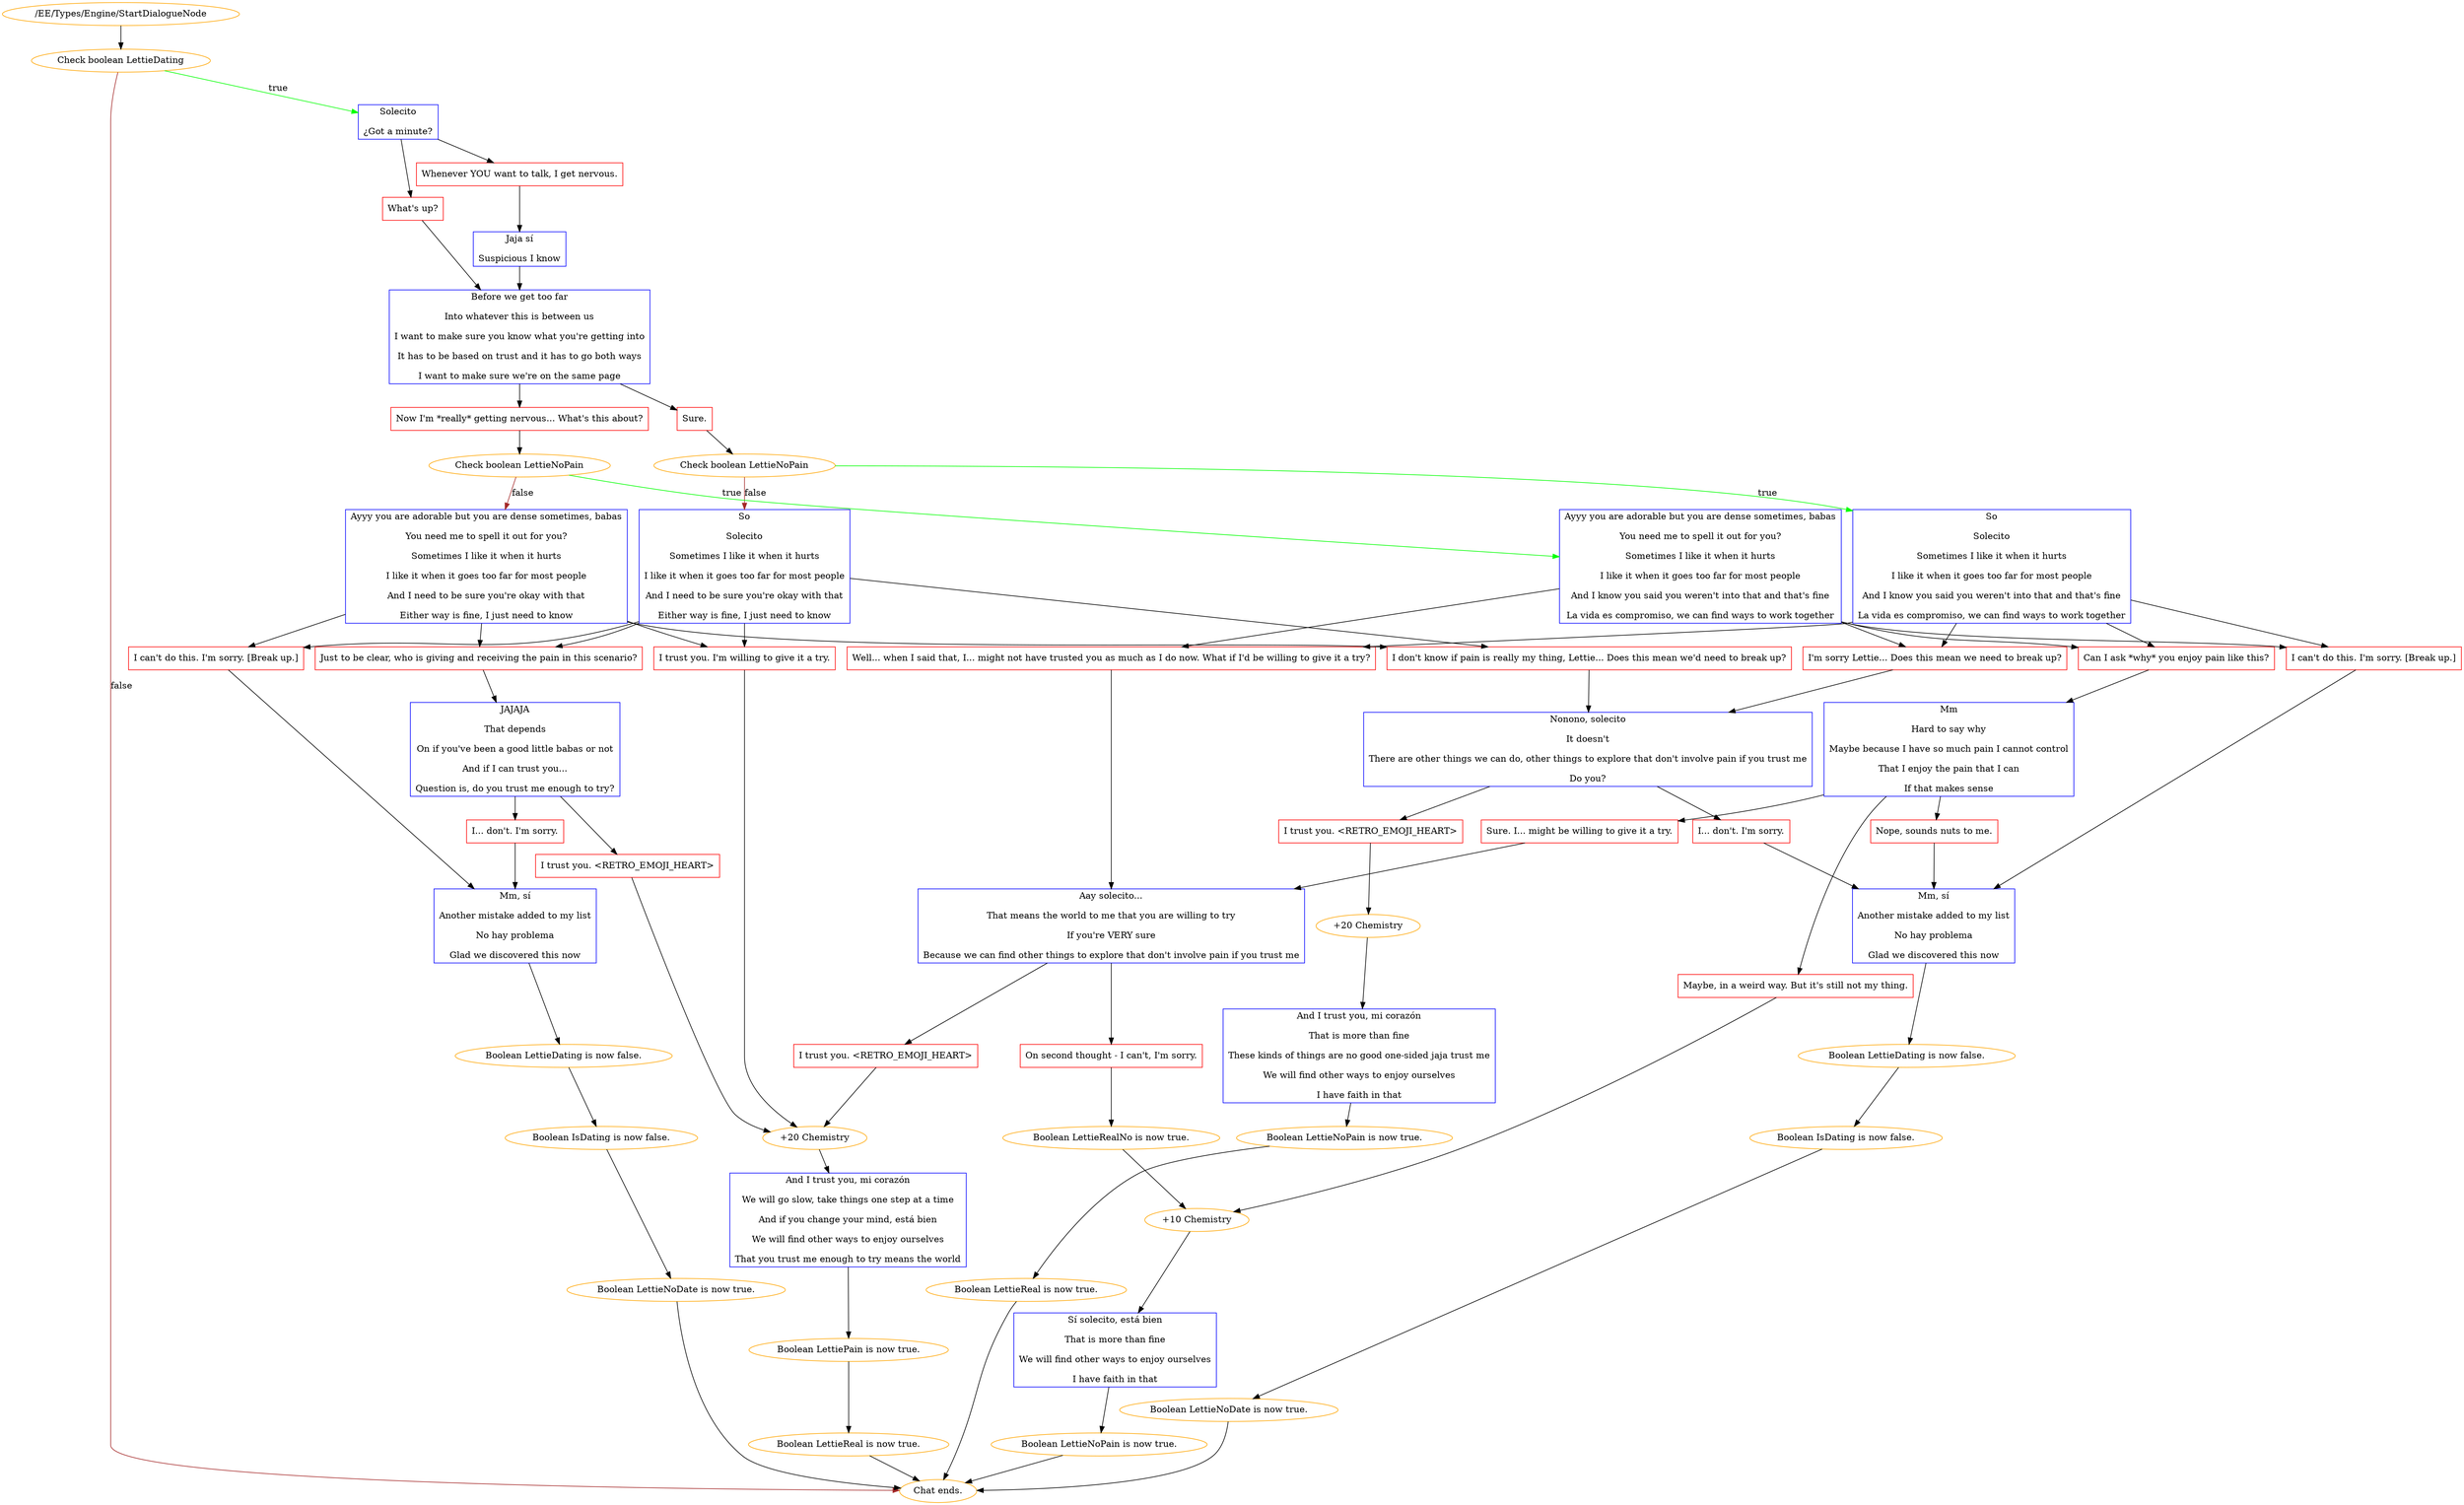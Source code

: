 digraph {
	2189 [label="/EE/Types/Engine/StartDialogueNode",color=orange];
		2189 -> 2190;
	2190 [label="Check boolean LettieDating",color=orange];
		2190 -> 2192 [label=true,color=green];
		2190 -> "Chat ends." [label=false,color=brown];
	2192 [label="Solecito
¿Got a minute?",shape=box,color=blue];
		2192 -> 2193;
		2192 -> 2194;
	"Chat ends." [color=orange];
	2193 [label="What's up?",shape=box,color=red];
		2193 -> 2196;
	2194 [label="Whenever YOU want to talk, I get nervous.",shape=box,color=red];
		2194 -> 2195;
	2196 [label="Before we get too far
Into whatever this is between us
I want to make sure you know what you're getting into
It has to be based on trust and it has to go both ways
I want to make sure we're on the same page",shape=box,color=blue];
		2196 -> 2197;
		2196 -> 2198;
	2195 [label="Jaja sí
Suspicious I know",shape=box,color=blue];
		2195 -> 2196;
	2197 [label="Sure.",shape=box,color=red];
		2197 -> 2201;
	2198 [label="Now I'm *really* getting nervous... What's this about?",shape=box,color=red];
		2198 -> 2199;
	2201 [label="Check boolean LettieNoPain",color=orange];
		2201 -> 2202 [label=true,color=green];
		2201 -> 2200 [label=false,color=brown];
	2199 [label="Check boolean LettieNoPain",color=orange];
		2199 -> 2203 [label=true,color=green];
		2199 -> 2204 [label=false,color=brown];
	2202 [label="So
Solecito
Sometimes I like it when it hurts
I like it when it goes too far for most people
And I know you said you weren't into that and that's fine
La vida es compromiso, we can find ways to work together",shape=box,color=blue];
		2202 -> 2209;
		2202 -> 2210;
		2202 -> 2212;
		2202 -> 2213;
	2200 [label="So
Solecito
Sometimes I like it when it hurts
I like it when it goes too far for most people
And I need to be sure you're okay with that
Either way is fine, I just need to know",shape=box,color=blue];
		2200 -> 2205;
		2200 -> 2206;
		2200 -> 2207;
		2200 -> 2208;
	2203 [label="Ayyy you are adorable but you are dense sometimes, babas
You need me to spell it out for you?
Sometimes I like it when it hurts
I like it when it goes too far for most people
And I know you said you weren't into that and that's fine
La vida es compromiso, we can find ways to work together",shape=box,color=blue];
		2203 -> 2209;
		2203 -> 2210;
		2203 -> 2212;
		2203 -> 2213;
	2204 [label="Ayyy you are adorable but you are dense sometimes, babas
You need me to spell it out for you?
Sometimes I like it when it hurts
I like it when it goes too far for most people
And I need to be sure you're okay with that
Either way is fine, I just need to know",shape=box,color=blue];
		2204 -> 2205;
		2204 -> 2206;
		2204 -> 2207;
		2204 -> 2208;
	2209 [label="I'm sorry Lettie... Does this mean we need to break up?",shape=box,color=red];
		2209 -> 2214;
	2210 [label="Well... when I said that, I... might not have trusted you as much as I do now. What if I'd be willing to give it a try?",shape=box,color=red];
		2210 -> 2238;
	2212 [label="Can I ask *why* you enjoy pain like this?",shape=box,color=red];
		2212 -> 2215;
	2213 [label="I can't do this. I'm sorry. [Break up.]",shape=box,color=red];
		2213 -> 2237;
	2205 [label="I can't do this. I'm sorry. [Break up.]",shape=box,color=red];
		2205 -> 2218;
	2206 [label="Just to be clear, who is giving and receiving the pain in this scenario?",shape=box,color=red];
		2206 -> 2211;
	2207 [label="I trust you. I'm willing to give it a try.",shape=box,color=red];
		2207 -> 2249;
	2208 [label="I don't know if pain is really my thing, Lettie... Does this mean we'd need to break up?",shape=box,color=red];
		2208 -> 2214;
	2214 [label="Nonono, solecito
It doesn't
There are other things we can do, other things to explore that don't involve pain if you trust me
Do you?",shape=box,color=blue];
		2214 -> 2224;
		2214 -> 2225;
	2238 [label="Aay solecito...
That means the world to me that you are willing to try
If you're VERY sure
Because we can find other things to explore that don't involve pain if you trust me",shape=box,color=blue];
		2238 -> 2239;
		2238 -> 2240;
	2215 [label="Mm
Hard to say why
Maybe because I have so much pain I cannot control
That I enjoy the pain that I can
If that makes sense",shape=box,color=blue];
		2215 -> 2226;
		2215 -> 2228;
		2215 -> 2227;
	2237 [label="Mm, sí
Another mistake added to my list
No hay problema
Glad we discovered this now",shape=box,color=blue];
		2237 -> 2235;
	2218 [label="Mm, sí
Another mistake added to my list
No hay problema
Glad we discovered this now",shape=box,color=blue];
		2218 -> 2219;
	2211 [label="JAJAJA
That depends
On if you've been a good little babas or not
And if I can trust you...
Question is, do you trust me enough to try?",shape=box,color=blue];
		2211 -> 2217;
		2211 -> 2216;
	2249 [label="+20 Chemistry",color=orange];
		2249 -> 2246;
	2224 [label="I trust you. <RETRO_EMOJI_HEART>",shape=box,color=red];
		2224 -> 2231;
	2225 [label="I... don't. I'm sorry.",shape=box,color=red];
		2225 -> 2237;
	2239 [label="I trust you. <RETRO_EMOJI_HEART>",shape=box,color=red];
		2239 -> 2249;
	2240 [label="On second thought - I can't, I'm sorry.",shape=box,color=red];
		2240 -> 2241;
	2226 [label="Sure. I... might be willing to give it a try.",shape=box,color=red];
		2226 -> 2238;
	2228 [label="Maybe, in a weird way. But it's still not my thing.",shape=box,color=red];
		2228 -> 2244;
	2227 [label="Nope, sounds nuts to me.",shape=box,color=red];
		2227 -> 2237;
	2235 [label="Boolean LettieDating is now false.",color=orange];
		2235 -> 2236;
	2219 [label="Boolean LettieDating is now false.",color=orange];
		2219 -> 2220;
	2217 [label="I trust you. <RETRO_EMOJI_HEART>",shape=box,color=red];
		2217 -> 2249;
	2216 [label="I... don't. I'm sorry.",shape=box,color=red];
		2216 -> 2218;
	2246 [label="And I trust you, mi corazón
We will go slow, take things one step at a time
And if you change your mind, está bien
We will find other ways to enjoy ourselves
That you trust me enough to try means the world",shape=box,color=blue];
		2246 -> 2247;
	2231 [label="+20 Chemistry",color=orange];
		2231 -> 2223;
	2241 [label="Boolean LettieRealNo is now true.",color=orange];
		2241 -> 2244;
	2244 [label="+10 Chemistry",color=orange];
		2244 -> 2242;
	2236 [label="Boolean IsDating is now false.",color=orange];
		2236 -> 2233;
	2220 [label="Boolean IsDating is now false.",color=orange];
		2220 -> 2221;
	2247 [label="Boolean LettiePain is now true.",color=orange];
		2247 -> 2248;
	2223 [label="And I trust you, mi corazón
That is more than fine
These kinds of things are no good one-sided jaja trust me
We will find other ways to enjoy ourselves
I have faith in that",shape=box,color=blue];
		2223 -> 2229;
	2242 [label="Sí solecito, está bien
That is more than fine
We will find other ways to enjoy ourselves
I have faith in that",shape=box,color=blue];
		2242 -> 2243;
	2233 [label="Boolean LettieNoDate is now true.",color=orange];
		2233 -> "Chat ends.";
	2221 [label="Boolean LettieNoDate is now true.",color=orange];
		2221 -> "Chat ends.";
	2248 [label="Boolean LettieReal is now true.",color=orange];
		2248 -> "Chat ends.";
	2229 [label="Boolean LettieNoPain is now true.",color=orange];
		2229 -> 2230;
	2243 [label="Boolean LettieNoPain is now true.",color=orange];
		2243 -> "Chat ends.";
	"Chat ends." [color=orange];
	"Chat ends." [color=orange];
	"Chat ends." [color=orange];
	2230 [label="Boolean LettieReal is now true.",color=orange];
		2230 -> "Chat ends.";
	"Chat ends." [color=orange];
	"Chat ends." [color=orange];
}